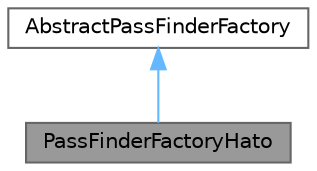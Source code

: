 digraph "PassFinderFactoryHato"
{
 // LATEX_PDF_SIZE
  bgcolor="transparent";
  edge [fontname=Helvetica,fontsize=10,labelfontname=Helvetica,labelfontsize=10];
  node [fontname=Helvetica,fontsize=10,shape=box,height=0.2,width=0.4];
  Node1 [id="Node000001",label="PassFinderFactoryHato",height=0.2,width=0.4,color="gray40", fillcolor="grey60", style="filled", fontcolor="black",tooltip="パス探索クラスのファクトリークラス"];
  Node2 -> Node1 [id="edge1_Node000001_Node000002",dir="back",color="steelblue1",style="solid",tooltip=" "];
  Node2 [id="Node000002",label="AbstractPassFinderFactory",height=0.2,width=0.4,color="gray40", fillcolor="white", style="filled",URL="$class_abstract_pass_finder_factory.html",tooltip="パス探索に必要なクラスを生成するアブストラクトファクトリー．"];
}
